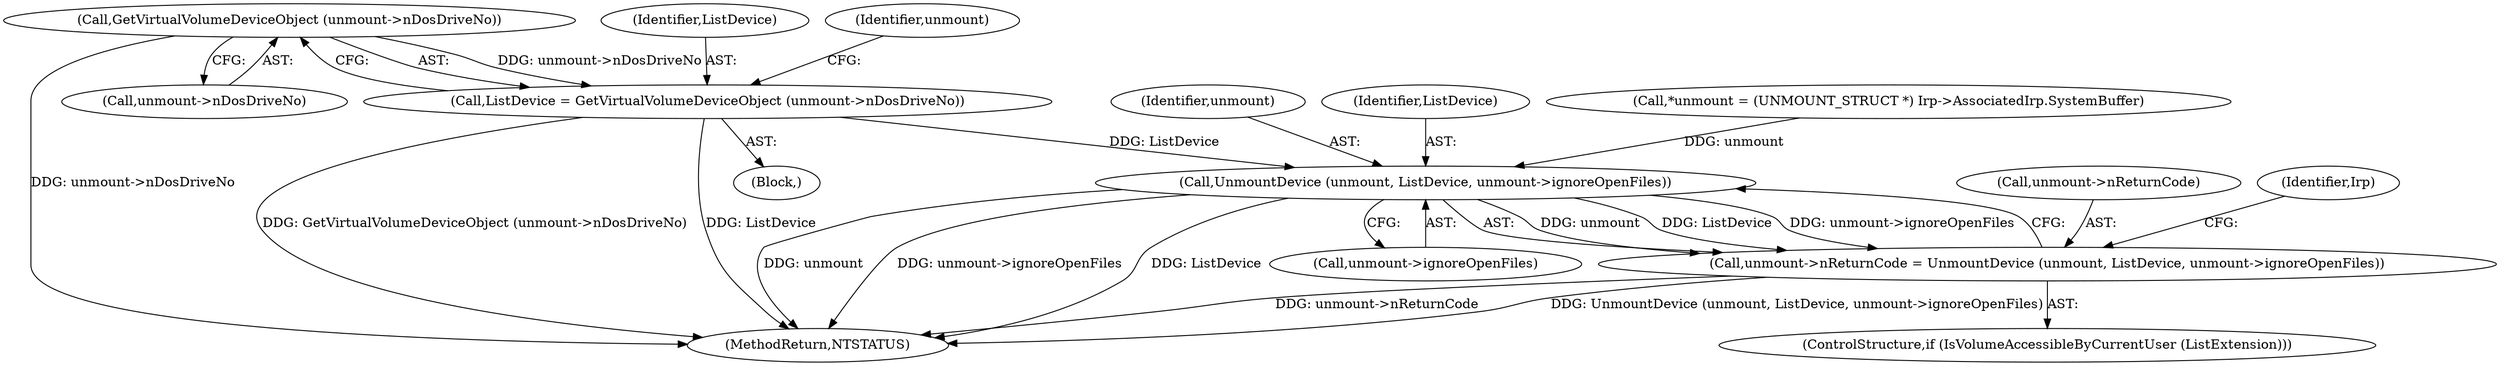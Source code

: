 digraph "0_VeraCrypt_f30f9339c9a0b9bbcc6f5ad38804af39db1f479e@pointer" {
"1002689" [label="(Call,GetVirtualVolumeDeviceObject (unmount->nDosDriveNo))"];
"1002687" [label="(Call,ListDevice = GetVirtualVolumeDeviceObject (unmount->nDosDriveNo))"];
"1002716" [label="(Call,UnmountDevice (unmount, ListDevice, unmount->ignoreOpenFiles))"];
"1002712" [label="(Call,unmount->nReturnCode = UnmountDevice (unmount, ListDevice, unmount->ignoreOpenFiles))"];
"1002713" [label="(Call,unmount->nReturnCode)"];
"1002689" [label="(Call,GetVirtualVolumeDeviceObject (unmount->nDosDriveNo))"];
"1002725" [label="(Identifier,Irp)"];
"1002716" [label="(Call,UnmountDevice (unmount, ListDevice, unmount->ignoreOpenFiles))"];
"1003200" [label="(MethodReturn,NTSTATUS)"];
"1002688" [label="(Identifier,ListDevice)"];
"1002687" [label="(Call,ListDevice = GetVirtualVolumeDeviceObject (unmount->nDosDriveNo))"];
"1002712" [label="(Call,unmount->nReturnCode = UnmountDevice (unmount, ListDevice, unmount->ignoreOpenFiles))"];
"1002690" [label="(Call,unmount->nDosDriveNo)"];
"1002717" [label="(Identifier,unmount)"];
"1002709" [label="(ControlStructure,if (IsVolumeAccessibleByCurrentUser (ListExtension)))"];
"1002695" [label="(Identifier,unmount)"];
"1002719" [label="(Call,unmount->ignoreOpenFiles)"];
"1002718" [label="(Identifier,ListDevice)"];
"1002677" [label="(Call,*unmount = (UNMOUNT_STRUCT *) Irp->AssociatedIrp.SystemBuffer)"];
"1002675" [label="(Block,)"];
"1002689" -> "1002687"  [label="AST: "];
"1002689" -> "1002690"  [label="CFG: "];
"1002690" -> "1002689"  [label="AST: "];
"1002687" -> "1002689"  [label="CFG: "];
"1002689" -> "1003200"  [label="DDG: unmount->nDosDriveNo"];
"1002689" -> "1002687"  [label="DDG: unmount->nDosDriveNo"];
"1002687" -> "1002675"  [label="AST: "];
"1002688" -> "1002687"  [label="AST: "];
"1002695" -> "1002687"  [label="CFG: "];
"1002687" -> "1003200"  [label="DDG: GetVirtualVolumeDeviceObject (unmount->nDosDriveNo)"];
"1002687" -> "1003200"  [label="DDG: ListDevice"];
"1002687" -> "1002716"  [label="DDG: ListDevice"];
"1002716" -> "1002712"  [label="AST: "];
"1002716" -> "1002719"  [label="CFG: "];
"1002717" -> "1002716"  [label="AST: "];
"1002718" -> "1002716"  [label="AST: "];
"1002719" -> "1002716"  [label="AST: "];
"1002712" -> "1002716"  [label="CFG: "];
"1002716" -> "1003200"  [label="DDG: unmount"];
"1002716" -> "1003200"  [label="DDG: unmount->ignoreOpenFiles"];
"1002716" -> "1003200"  [label="DDG: ListDevice"];
"1002716" -> "1002712"  [label="DDG: unmount"];
"1002716" -> "1002712"  [label="DDG: ListDevice"];
"1002716" -> "1002712"  [label="DDG: unmount->ignoreOpenFiles"];
"1002677" -> "1002716"  [label="DDG: unmount"];
"1002712" -> "1002709"  [label="AST: "];
"1002713" -> "1002712"  [label="AST: "];
"1002725" -> "1002712"  [label="CFG: "];
"1002712" -> "1003200"  [label="DDG: unmount->nReturnCode"];
"1002712" -> "1003200"  [label="DDG: UnmountDevice (unmount, ListDevice, unmount->ignoreOpenFiles)"];
}
